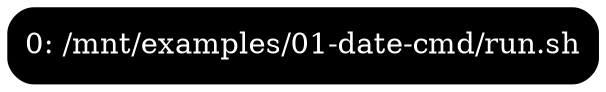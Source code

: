 digraph G {
    rankdir=LR;

    /* programs */
    node [shape=box fontcolor=white fillcolor=black style="filled,rounded"];
    run0 [label="0: /mnt/examples/01-date-cmd/run.sh"];

    node [shape=ellipse fontcolor="#131C39" fillcolor="#C9D2ED"];

    /* other files */

}
